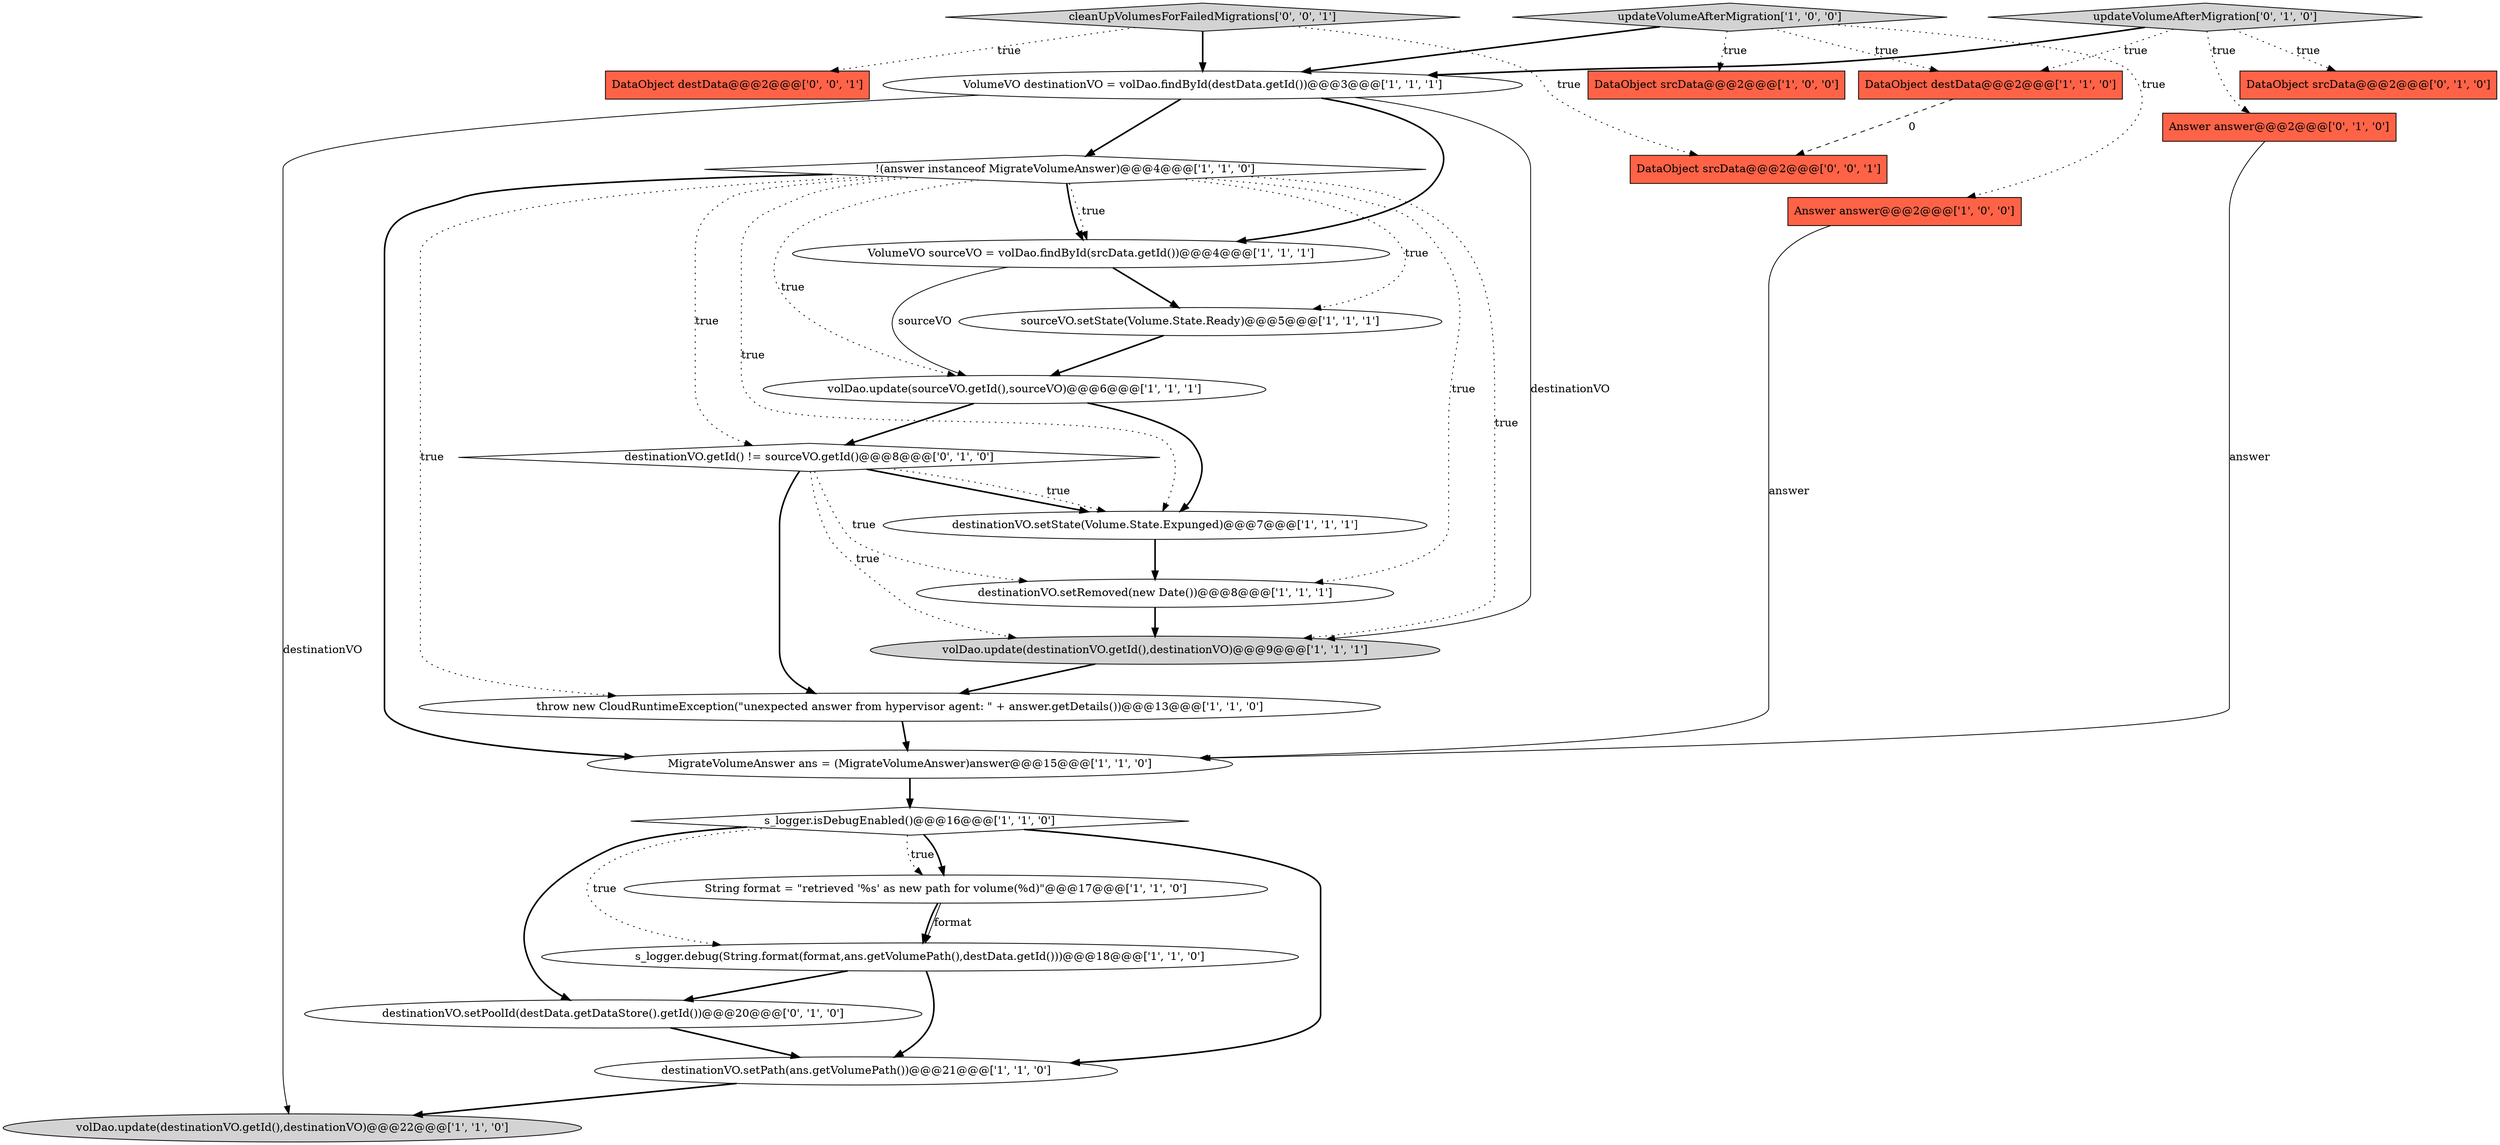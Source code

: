 digraph {
19 [style = filled, label = "Answer answer@@@2@@@['0', '1', '0']", fillcolor = tomato, shape = box image = "AAA0AAABBB2BBB"];
4 [style = filled, label = "volDao.update(destinationVO.getId(),destinationVO)@@@9@@@['1', '1', '1']", fillcolor = lightgray, shape = ellipse image = "AAA0AAABBB1BBB"];
6 [style = filled, label = "updateVolumeAfterMigration['1', '0', '0']", fillcolor = lightgray, shape = diamond image = "AAA0AAABBB1BBB"];
21 [style = filled, label = "destinationVO.setPoolId(destData.getDataStore().getId())@@@20@@@['0', '1', '0']", fillcolor = white, shape = ellipse image = "AAA1AAABBB2BBB"];
17 [style = filled, label = "s_logger.isDebugEnabled()@@@16@@@['1', '1', '0']", fillcolor = white, shape = diamond image = "AAA0AAABBB1BBB"];
1 [style = filled, label = "VolumeVO sourceVO = volDao.findById(srcData.getId())@@@4@@@['1', '1', '1']", fillcolor = white, shape = ellipse image = "AAA0AAABBB1BBB"];
0 [style = filled, label = "volDao.update(destinationVO.getId(),destinationVO)@@@22@@@['1', '1', '0']", fillcolor = lightgray, shape = ellipse image = "AAA0AAABBB1BBB"];
25 [style = filled, label = "DataObject srcData@@@2@@@['0', '0', '1']", fillcolor = tomato, shape = box image = "AAA0AAABBB3BBB"];
12 [style = filled, label = "!(answer instanceof MigrateVolumeAnswer)@@@4@@@['1', '1', '0']", fillcolor = white, shape = diamond image = "AAA0AAABBB1BBB"];
24 [style = filled, label = "DataObject destData@@@2@@@['0', '0', '1']", fillcolor = tomato, shape = box image = "AAA0AAABBB3BBB"];
22 [style = filled, label = "updateVolumeAfterMigration['0', '1', '0']", fillcolor = lightgray, shape = diamond image = "AAA0AAABBB2BBB"];
26 [style = filled, label = "cleanUpVolumesForFailedMigrations['0', '0', '1']", fillcolor = lightgray, shape = diamond image = "AAA0AAABBB3BBB"];
10 [style = filled, label = "Answer answer@@@2@@@['1', '0', '0']", fillcolor = tomato, shape = box image = "AAA0AAABBB1BBB"];
5 [style = filled, label = "destinationVO.setState(Volume.State.Expunged)@@@7@@@['1', '1', '1']", fillcolor = white, shape = ellipse image = "AAA0AAABBB1BBB"];
9 [style = filled, label = "sourceVO.setState(Volume.State.Ready)@@@5@@@['1', '1', '1']", fillcolor = white, shape = ellipse image = "AAA0AAABBB1BBB"];
18 [style = filled, label = "VolumeVO destinationVO = volDao.findById(destData.getId())@@@3@@@['1', '1', '1']", fillcolor = white, shape = ellipse image = "AAA0AAABBB1BBB"];
7 [style = filled, label = "DataObject srcData@@@2@@@['1', '0', '0']", fillcolor = tomato, shape = box image = "AAA0AAABBB1BBB"];
11 [style = filled, label = "MigrateVolumeAnswer ans = (MigrateVolumeAnswer)answer@@@15@@@['1', '1', '0']", fillcolor = white, shape = ellipse image = "AAA0AAABBB1BBB"];
8 [style = filled, label = "s_logger.debug(String.format(format,ans.getVolumePath(),destData.getId()))@@@18@@@['1', '1', '0']", fillcolor = white, shape = ellipse image = "AAA0AAABBB1BBB"];
13 [style = filled, label = "DataObject destData@@@2@@@['1', '1', '0']", fillcolor = tomato, shape = box image = "AAA0AAABBB1BBB"];
23 [style = filled, label = "DataObject srcData@@@2@@@['0', '1', '0']", fillcolor = tomato, shape = box image = "AAA0AAABBB2BBB"];
16 [style = filled, label = "throw new CloudRuntimeException(\"unexpected answer from hypervisor agent: \" + answer.getDetails())@@@13@@@['1', '1', '0']", fillcolor = white, shape = ellipse image = "AAA0AAABBB1BBB"];
20 [style = filled, label = "destinationVO.getId() != sourceVO.getId()@@@8@@@['0', '1', '0']", fillcolor = white, shape = diamond image = "AAA1AAABBB2BBB"];
3 [style = filled, label = "volDao.update(sourceVO.getId(),sourceVO)@@@6@@@['1', '1', '1']", fillcolor = white, shape = ellipse image = "AAA0AAABBB1BBB"];
2 [style = filled, label = "String format = \"retrieved '%s' as new path for volume(%d)\"@@@17@@@['1', '1', '0']", fillcolor = white, shape = ellipse image = "AAA0AAABBB1BBB"];
14 [style = filled, label = "destinationVO.setPath(ans.getVolumePath())@@@21@@@['1', '1', '0']", fillcolor = white, shape = ellipse image = "AAA0AAABBB1BBB"];
15 [style = filled, label = "destinationVO.setRemoved(new Date())@@@8@@@['1', '1', '1']", fillcolor = white, shape = ellipse image = "AAA0AAABBB1BBB"];
8->14 [style = bold, label=""];
18->0 [style = solid, label="destinationVO"];
6->18 [style = bold, label=""];
21->14 [style = bold, label=""];
26->18 [style = bold, label=""];
22->23 [style = dotted, label="true"];
22->19 [style = dotted, label="true"];
1->9 [style = bold, label=""];
10->11 [style = solid, label="answer"];
20->16 [style = bold, label=""];
17->21 [style = bold, label=""];
4->16 [style = bold, label=""];
6->7 [style = dotted, label="true"];
12->16 [style = dotted, label="true"];
26->25 [style = dotted, label="true"];
20->5 [style = bold, label=""];
15->4 [style = bold, label=""];
9->3 [style = bold, label=""];
12->1 [style = bold, label=""];
12->15 [style = dotted, label="true"];
17->14 [style = bold, label=""];
14->0 [style = bold, label=""];
11->17 [style = bold, label=""];
12->20 [style = dotted, label="true"];
3->5 [style = bold, label=""];
8->21 [style = bold, label=""];
3->20 [style = bold, label=""];
2->8 [style = bold, label=""];
12->5 [style = dotted, label="true"];
2->8 [style = solid, label="format"];
6->13 [style = dotted, label="true"];
20->15 [style = dotted, label="true"];
12->4 [style = dotted, label="true"];
6->10 [style = dotted, label="true"];
26->24 [style = dotted, label="true"];
12->9 [style = dotted, label="true"];
13->25 [style = dashed, label="0"];
20->4 [style = dotted, label="true"];
17->2 [style = dotted, label="true"];
22->18 [style = bold, label=""];
17->8 [style = dotted, label="true"];
20->5 [style = dotted, label="true"];
12->3 [style = dotted, label="true"];
18->1 [style = bold, label=""];
12->11 [style = bold, label=""];
22->13 [style = dotted, label="true"];
18->12 [style = bold, label=""];
12->1 [style = dotted, label="true"];
16->11 [style = bold, label=""];
18->4 [style = solid, label="destinationVO"];
19->11 [style = solid, label="answer"];
1->3 [style = solid, label="sourceVO"];
5->15 [style = bold, label=""];
17->2 [style = bold, label=""];
}
